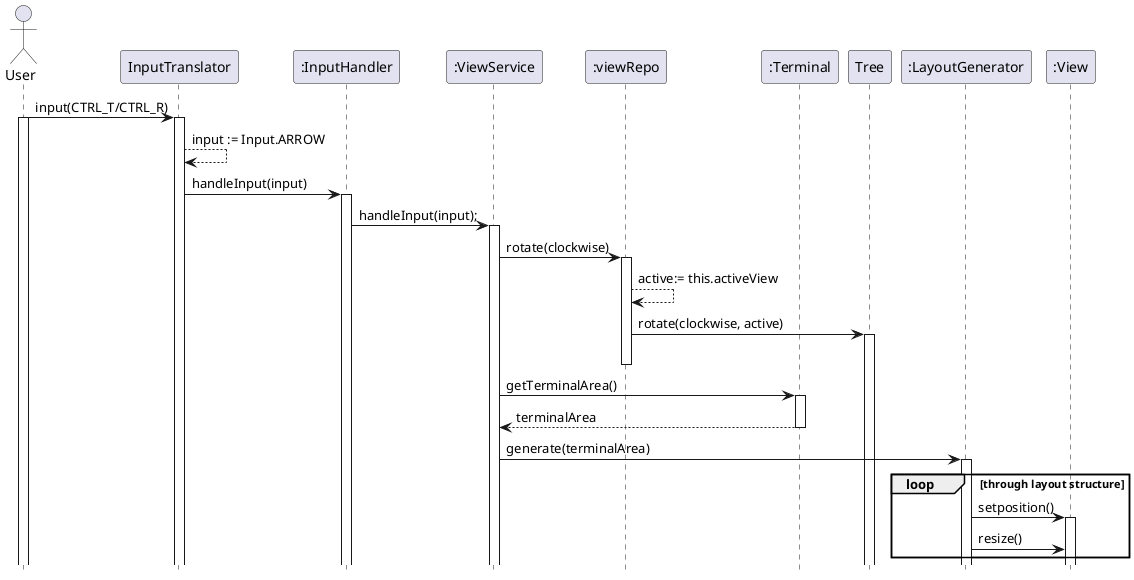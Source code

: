 @startuml
'https://plantuml.com/sequence-diagram
hide footbox
actor User as u
participant "InputTranslator" as it
participant ":InputHandler" as ih
participant ":ViewService" as vs
participant ":viewRepo" as vr
participant ":Terminal" as tr
participant "Tree" as t
participant ":LayoutGenerator" as lg
participant ":View" as v
u -> it: input(CTRL_T/CTRL_R)
activate u
activate it
it --> it: input := Input.ARROW
it-> ih : handleInput(input)
activate ih
ih -> vs: handleInput(input);
activate vs
vs -> vr: rotate(clockwise)
activate vr
vr --> vr: active:= this.activeView
vr -> t : rotate(clockwise, active)
activate t
deactivate vr
vs -> tr: getTerminalArea()
activate tr
tr --> vs: terminalArea
deactivate tr
vs -> lg: generate(terminalArea)
loop through layout structure
    activate lg
    lg -> v: setposition()
    activate v
    lg -> v: resize()
end

@enduml